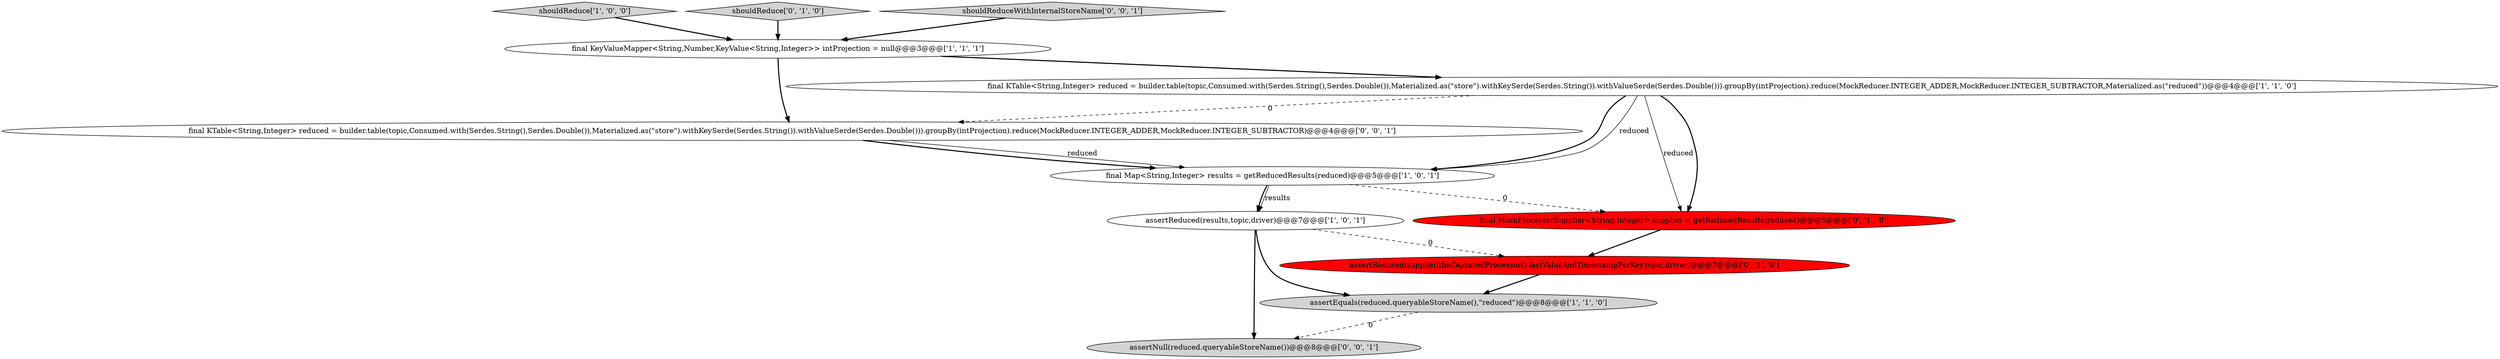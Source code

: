 digraph {
1 [style = filled, label = "shouldReduce['1', '0', '0']", fillcolor = lightgray, shape = diamond image = "AAA0AAABBB1BBB"];
4 [style = filled, label = "final KeyValueMapper<String,Number,KeyValue<String,Integer>> intProjection = null@@@3@@@['1', '1', '1']", fillcolor = white, shape = ellipse image = "AAA0AAABBB1BBB"];
5 [style = filled, label = "assertEquals(reduced.queryableStoreName(),\"reduced\")@@@8@@@['1', '1', '0']", fillcolor = lightgray, shape = ellipse image = "AAA0AAABBB1BBB"];
8 [style = filled, label = "assertReduced(supplier.theCapturedProcessor().lastValueAndTimestampPerKey,topic,driver)@@@7@@@['0', '1', '0']", fillcolor = red, shape = ellipse image = "AAA1AAABBB2BBB"];
7 [style = filled, label = "shouldReduce['0', '1', '0']", fillcolor = lightgray, shape = diamond image = "AAA0AAABBB2BBB"];
9 [style = filled, label = "assertNull(reduced.queryableStoreName())@@@8@@@['0', '0', '1']", fillcolor = lightgray, shape = ellipse image = "AAA0AAABBB3BBB"];
10 [style = filled, label = "final KTable<String,Integer> reduced = builder.table(topic,Consumed.with(Serdes.String(),Serdes.Double()),Materialized.as(\"store\").withKeySerde(Serdes.String()).withValueSerde(Serdes.Double())).groupBy(intProjection).reduce(MockReducer.INTEGER_ADDER,MockReducer.INTEGER_SUBTRACTOR)@@@4@@@['0', '0', '1']", fillcolor = white, shape = ellipse image = "AAA0AAABBB3BBB"];
0 [style = filled, label = "assertReduced(results,topic,driver)@@@7@@@['1', '0', '1']", fillcolor = white, shape = ellipse image = "AAA0AAABBB1BBB"];
3 [style = filled, label = "final Map<String,Integer> results = getReducedResults(reduced)@@@5@@@['1', '0', '1']", fillcolor = white, shape = ellipse image = "AAA0AAABBB1BBB"];
11 [style = filled, label = "shouldReduceWithInternalStoreName['0', '0', '1']", fillcolor = lightgray, shape = diamond image = "AAA0AAABBB3BBB"];
6 [style = filled, label = "final MockProcessorSupplier<String,Integer> supplier = getReducedResults(reduced)@@@5@@@['0', '1', '0']", fillcolor = red, shape = ellipse image = "AAA1AAABBB2BBB"];
2 [style = filled, label = "final KTable<String,Integer> reduced = builder.table(topic,Consumed.with(Serdes.String(),Serdes.Double()),Materialized.as(\"store\").withKeySerde(Serdes.String()).withValueSerde(Serdes.Double())).groupBy(intProjection).reduce(MockReducer.INTEGER_ADDER,MockReducer.INTEGER_SUBTRACTOR,Materialized.as(\"reduced\"))@@@4@@@['1', '1', '0']", fillcolor = white, shape = ellipse image = "AAA0AAABBB1BBB"];
4->10 [style = bold, label=""];
1->4 [style = bold, label=""];
0->9 [style = bold, label=""];
3->6 [style = dashed, label="0"];
2->6 [style = bold, label=""];
2->3 [style = bold, label=""];
11->4 [style = bold, label=""];
10->3 [style = bold, label=""];
5->9 [style = dashed, label="0"];
4->2 [style = bold, label=""];
7->4 [style = bold, label=""];
3->0 [style = solid, label="results"];
2->6 [style = solid, label="reduced"];
3->0 [style = bold, label=""];
2->10 [style = dashed, label="0"];
10->3 [style = solid, label="reduced"];
8->5 [style = bold, label=""];
2->3 [style = solid, label="reduced"];
6->8 [style = bold, label=""];
0->8 [style = dashed, label="0"];
0->5 [style = bold, label=""];
}
